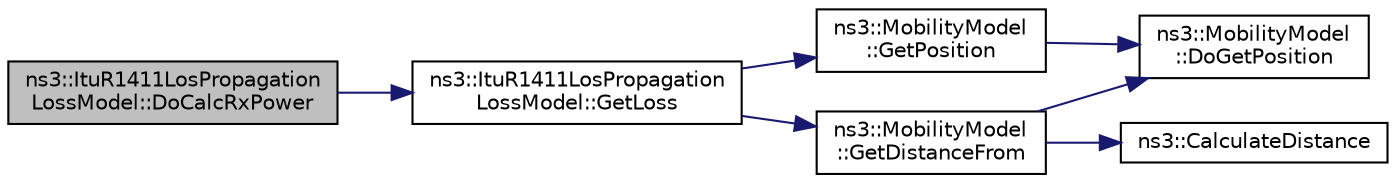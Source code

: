 digraph "ns3::ItuR1411LosPropagationLossModel::DoCalcRxPower"
{
  edge [fontname="Helvetica",fontsize="10",labelfontname="Helvetica",labelfontsize="10"];
  node [fontname="Helvetica",fontsize="10",shape=record];
  rankdir="LR";
  Node1 [label="ns3::ItuR1411LosPropagation\lLossModel::DoCalcRxPower",height=0.2,width=0.4,color="black", fillcolor="grey75", style="filled", fontcolor="black"];
  Node1 -> Node2 [color="midnightblue",fontsize="10",style="solid"];
  Node2 [label="ns3::ItuR1411LosPropagation\lLossModel::GetLoss",height=0.2,width=0.4,color="black", fillcolor="white", style="filled",URL="$d4/da8/classns3_1_1ItuR1411LosPropagationLossModel.html#ad194a5751273291ef168cafa0efc9ca6"];
  Node2 -> Node3 [color="midnightblue",fontsize="10",style="solid"];
  Node3 [label="ns3::MobilityModel\l::GetDistanceFrom",height=0.2,width=0.4,color="black", fillcolor="white", style="filled",URL="$d4/dc5/classns3_1_1MobilityModel.html#afa16c20b3c5fd135be075000f0272f31"];
  Node3 -> Node4 [color="midnightblue",fontsize="10",style="solid"];
  Node4 [label="ns3::MobilityModel\l::DoGetPosition",height=0.2,width=0.4,color="black", fillcolor="white", style="filled",URL="$d4/dc5/classns3_1_1MobilityModel.html#a518f70bd8cb78d0031f9a26572434c34"];
  Node3 -> Node5 [color="midnightblue",fontsize="10",style="solid"];
  Node5 [label="ns3::CalculateDistance",height=0.2,width=0.4,color="black", fillcolor="white", style="filled",URL="$d7/d2e/namespacens3.html#aaae60adf695e280c4882ced6041d1628"];
  Node2 -> Node6 [color="midnightblue",fontsize="10",style="solid"];
  Node6 [label="ns3::MobilityModel\l::GetPosition",height=0.2,width=0.4,color="black", fillcolor="white", style="filled",URL="$d4/dc5/classns3_1_1MobilityModel.html#aba838f06ec5bbb2d193d94b8c0e4abb4"];
  Node6 -> Node4 [color="midnightblue",fontsize="10",style="solid"];
}
